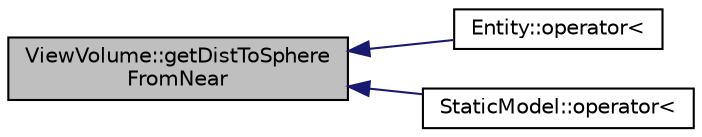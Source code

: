 digraph "ViewVolume::getDistToSphereFromNear"
{
 // INTERACTIVE_SVG=YES
  edge [fontname="Helvetica",fontsize="10",labelfontname="Helvetica",labelfontsize="10"];
  node [fontname="Helvetica",fontsize="10",shape=record];
  rankdir="LR";
  Node1 [label="ViewVolume::getDistToSphere\lFromNear",height=0.2,width=0.4,color="black", fillcolor="grey75", style="filled" fontcolor="black"];
  Node1 -> Node2 [dir="back",color="midnightblue",fontsize="10",style="solid",fontname="Helvetica"];
  Node2 [label="Entity::operator\<",height=0.2,width=0.4,color="black", fillcolor="white", style="filled",URL="$class_entity.html#a7ec07bc0bb913564b22532d9af27ec76"];
  Node1 -> Node3 [dir="back",color="midnightblue",fontsize="10",style="solid",fontname="Helvetica"];
  Node3 [label="StaticModel::operator\<",height=0.2,width=0.4,color="black", fillcolor="white", style="filled",URL="$class_static_model.html#aeeb56a201ae3b885c549e2948538e70c"];
}

